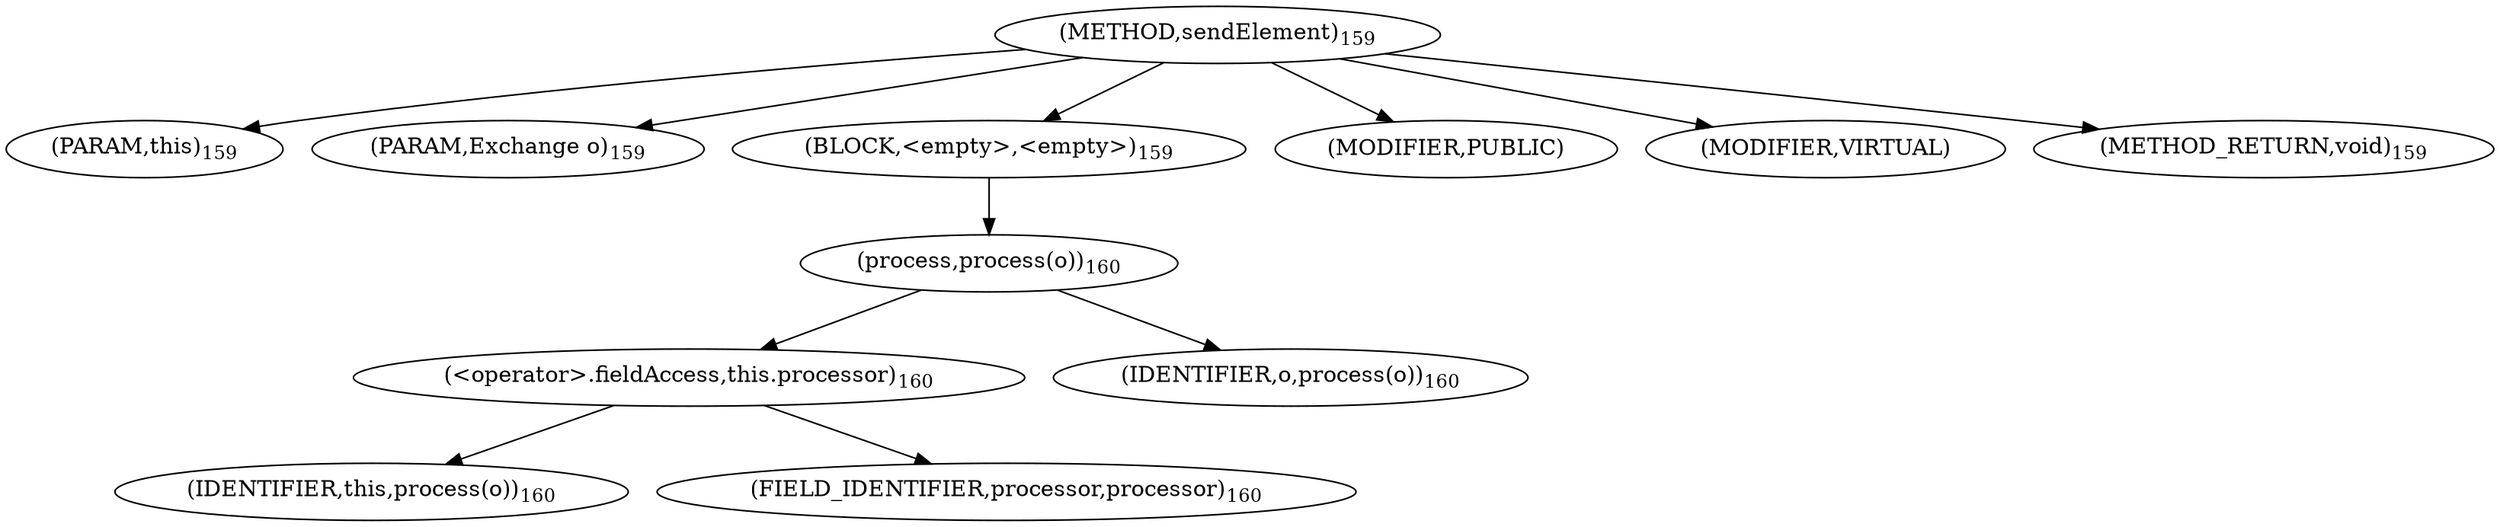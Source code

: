 digraph "sendElement" {  
"254" [label = <(METHOD,sendElement)<SUB>159</SUB>> ]
"255" [label = <(PARAM,this)<SUB>159</SUB>> ]
"256" [label = <(PARAM,Exchange o)<SUB>159</SUB>> ]
"257" [label = <(BLOCK,&lt;empty&gt;,&lt;empty&gt;)<SUB>159</SUB>> ]
"258" [label = <(process,process(o))<SUB>160</SUB>> ]
"259" [label = <(&lt;operator&gt;.fieldAccess,this.processor)<SUB>160</SUB>> ]
"260" [label = <(IDENTIFIER,this,process(o))<SUB>160</SUB>> ]
"261" [label = <(FIELD_IDENTIFIER,processor,processor)<SUB>160</SUB>> ]
"262" [label = <(IDENTIFIER,o,process(o))<SUB>160</SUB>> ]
"263" [label = <(MODIFIER,PUBLIC)> ]
"264" [label = <(MODIFIER,VIRTUAL)> ]
"265" [label = <(METHOD_RETURN,void)<SUB>159</SUB>> ]
  "254" -> "255" 
  "254" -> "256" 
  "254" -> "257" 
  "254" -> "263" 
  "254" -> "264" 
  "254" -> "265" 
  "257" -> "258" 
  "258" -> "259" 
  "258" -> "262" 
  "259" -> "260" 
  "259" -> "261" 
}
